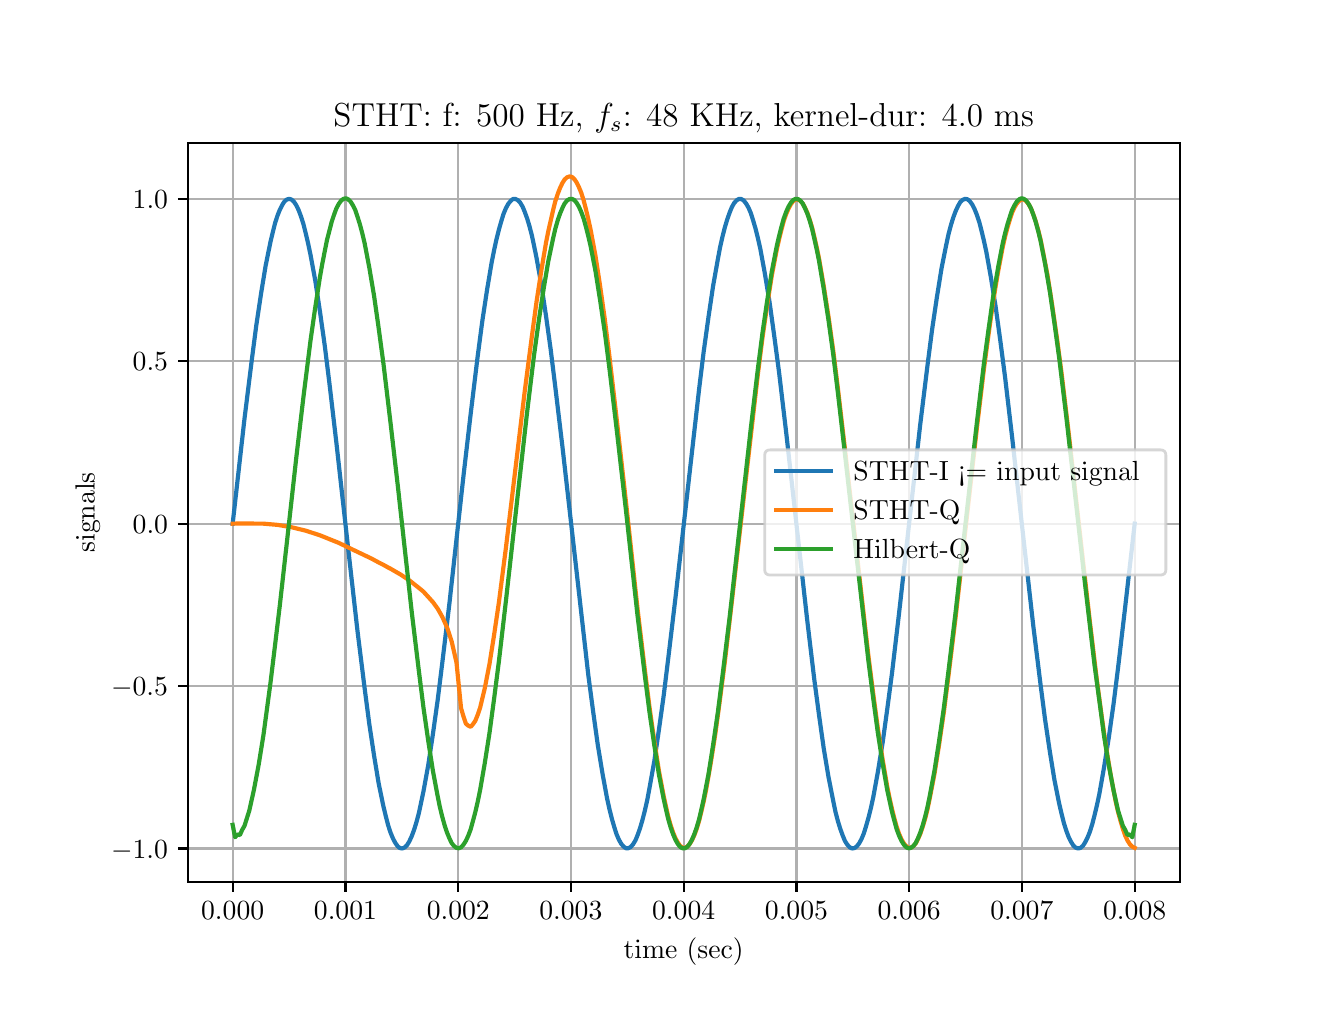 \begingroup%
\makeatletter%
\begin{pgfpicture}%
\pgfpathrectangle{\pgfpointorigin}{\pgfqpoint{6.4in}{4.8in}}%
\pgfusepath{use as bounding box, clip}%
\begin{pgfscope}%
\pgfsetbuttcap%
\pgfsetmiterjoin%
\definecolor{currentfill}{rgb}{1.0,1.0,1.0}%
\pgfsetfillcolor{currentfill}%
\pgfsetlinewidth{0.0pt}%
\definecolor{currentstroke}{rgb}{1.0,1.0,1.0}%
\pgfsetstrokecolor{currentstroke}%
\pgfsetdash{}{0pt}%
\pgfpathmoveto{\pgfqpoint{0.0in}{0.0in}}%
\pgfpathlineto{\pgfqpoint{6.4in}{0.0in}}%
\pgfpathlineto{\pgfqpoint{6.4in}{4.8in}}%
\pgfpathlineto{\pgfqpoint{0.0in}{4.8in}}%
\pgfpathlineto{\pgfqpoint{0.0in}{0.0in}}%
\pgfpathclose%
\pgfusepath{fill}%
\end{pgfscope}%
\begin{pgfscope}%
\pgfsetbuttcap%
\pgfsetmiterjoin%
\definecolor{currentfill}{rgb}{1.0,1.0,1.0}%
\pgfsetfillcolor{currentfill}%
\pgfsetlinewidth{0.0pt}%
\definecolor{currentstroke}{rgb}{0.0,0.0,0.0}%
\pgfsetstrokecolor{currentstroke}%
\pgfsetstrokeopacity{0.0}%
\pgfsetdash{}{0pt}%
\pgfpathmoveto{\pgfqpoint{0.8in}{0.528in}}%
\pgfpathlineto{\pgfqpoint{5.76in}{0.528in}}%
\pgfpathlineto{\pgfqpoint{5.76in}{4.224in}}%
\pgfpathlineto{\pgfqpoint{0.8in}{4.224in}}%
\pgfpathlineto{\pgfqpoint{0.8in}{0.528in}}%
\pgfpathclose%
\pgfusepath{fill}%
\end{pgfscope}%
\begin{pgfscope}%
\pgfpathrectangle{\pgfqpoint{0.8in}{0.528in}}{\pgfqpoint{4.96in}{3.696in}}%
\pgfusepath{clip}%
\pgfsetrectcap%
\pgfsetroundjoin%
\pgfsetlinewidth{0.803pt}%
\definecolor{currentstroke}{rgb}{0.69,0.69,0.69}%
\pgfsetstrokecolor{currentstroke}%
\pgfsetdash{}{0pt}%
\pgfpathmoveto{\pgfqpoint{1.025in}{0.528in}}%
\pgfpathlineto{\pgfqpoint{1.025in}{4.224in}}%
\pgfusepath{stroke}%
\end{pgfscope}%
\begin{pgfscope}%
\pgfsetbuttcap%
\pgfsetroundjoin%
\definecolor{currentfill}{rgb}{0.0,0.0,0.0}%
\pgfsetfillcolor{currentfill}%
\pgfsetlinewidth{0.803pt}%
\definecolor{currentstroke}{rgb}{0.0,0.0,0.0}%
\pgfsetstrokecolor{currentstroke}%
\pgfsetdash{}{0pt}%
\pgfsys@defobject{currentmarker}{\pgfqpoint{0.0in}{-0.049in}}{\pgfqpoint{0.0in}{0.0in}}{%
\pgfpathmoveto{\pgfqpoint{0.0in}{0.0in}}%
\pgfpathlineto{\pgfqpoint{0.0in}{-0.049in}}%
\pgfusepath{stroke,fill}%
}%
\begin{pgfscope}%
\pgfsys@transformshift{1.025in}{0.528in}%
\pgfsys@useobject{currentmarker}{}%
\end{pgfscope}%
\end{pgfscope}%
\begin{pgfscope}%
\definecolor{textcolor}{rgb}{0.0,0.0,0.0}%
\pgfsetstrokecolor{textcolor}%
\pgfsetfillcolor{textcolor}%
\pgftext[x=1.025in,y=0.431in,,top]{\color{textcolor}\rmfamily\fontsize{10.0}{12.0}\selectfont \(\displaystyle {0.000}\)}%
\end{pgfscope}%
\begin{pgfscope}%
\pgfpathrectangle{\pgfqpoint{0.8in}{0.528in}}{\pgfqpoint{4.96in}{3.696in}}%
\pgfusepath{clip}%
\pgfsetrectcap%
\pgfsetroundjoin%
\pgfsetlinewidth{0.803pt}%
\definecolor{currentstroke}{rgb}{0.69,0.69,0.69}%
\pgfsetstrokecolor{currentstroke}%
\pgfsetdash{}{0pt}%
\pgfpathmoveto{\pgfqpoint{1.589in}{0.528in}}%
\pgfpathlineto{\pgfqpoint{1.589in}{4.224in}}%
\pgfusepath{stroke}%
\end{pgfscope}%
\begin{pgfscope}%
\pgfsetbuttcap%
\pgfsetroundjoin%
\definecolor{currentfill}{rgb}{0.0,0.0,0.0}%
\pgfsetfillcolor{currentfill}%
\pgfsetlinewidth{0.803pt}%
\definecolor{currentstroke}{rgb}{0.0,0.0,0.0}%
\pgfsetstrokecolor{currentstroke}%
\pgfsetdash{}{0pt}%
\pgfsys@defobject{currentmarker}{\pgfqpoint{0.0in}{-0.049in}}{\pgfqpoint{0.0in}{0.0in}}{%
\pgfpathmoveto{\pgfqpoint{0.0in}{0.0in}}%
\pgfpathlineto{\pgfqpoint{0.0in}{-0.049in}}%
\pgfusepath{stroke,fill}%
}%
\begin{pgfscope}%
\pgfsys@transformshift{1.589in}{0.528in}%
\pgfsys@useobject{currentmarker}{}%
\end{pgfscope}%
\end{pgfscope}%
\begin{pgfscope}%
\definecolor{textcolor}{rgb}{0.0,0.0,0.0}%
\pgfsetstrokecolor{textcolor}%
\pgfsetfillcolor{textcolor}%
\pgftext[x=1.589in,y=0.431in,,top]{\color{textcolor}\rmfamily\fontsize{10.0}{12.0}\selectfont \(\displaystyle {0.001}\)}%
\end{pgfscope}%
\begin{pgfscope}%
\pgfpathrectangle{\pgfqpoint{0.8in}{0.528in}}{\pgfqpoint{4.96in}{3.696in}}%
\pgfusepath{clip}%
\pgfsetrectcap%
\pgfsetroundjoin%
\pgfsetlinewidth{0.803pt}%
\definecolor{currentstroke}{rgb}{0.69,0.69,0.69}%
\pgfsetstrokecolor{currentstroke}%
\pgfsetdash{}{0pt}%
\pgfpathmoveto{\pgfqpoint{2.153in}{0.528in}}%
\pgfpathlineto{\pgfqpoint{2.153in}{4.224in}}%
\pgfusepath{stroke}%
\end{pgfscope}%
\begin{pgfscope}%
\pgfsetbuttcap%
\pgfsetroundjoin%
\definecolor{currentfill}{rgb}{0.0,0.0,0.0}%
\pgfsetfillcolor{currentfill}%
\pgfsetlinewidth{0.803pt}%
\definecolor{currentstroke}{rgb}{0.0,0.0,0.0}%
\pgfsetstrokecolor{currentstroke}%
\pgfsetdash{}{0pt}%
\pgfsys@defobject{currentmarker}{\pgfqpoint{0.0in}{-0.049in}}{\pgfqpoint{0.0in}{0.0in}}{%
\pgfpathmoveto{\pgfqpoint{0.0in}{0.0in}}%
\pgfpathlineto{\pgfqpoint{0.0in}{-0.049in}}%
\pgfusepath{stroke,fill}%
}%
\begin{pgfscope}%
\pgfsys@transformshift{2.153in}{0.528in}%
\pgfsys@useobject{currentmarker}{}%
\end{pgfscope}%
\end{pgfscope}%
\begin{pgfscope}%
\definecolor{textcolor}{rgb}{0.0,0.0,0.0}%
\pgfsetstrokecolor{textcolor}%
\pgfsetfillcolor{textcolor}%
\pgftext[x=2.153in,y=0.431in,,top]{\color{textcolor}\rmfamily\fontsize{10.0}{12.0}\selectfont \(\displaystyle {0.002}\)}%
\end{pgfscope}%
\begin{pgfscope}%
\pgfpathrectangle{\pgfqpoint{0.8in}{0.528in}}{\pgfqpoint{4.96in}{3.696in}}%
\pgfusepath{clip}%
\pgfsetrectcap%
\pgfsetroundjoin%
\pgfsetlinewidth{0.803pt}%
\definecolor{currentstroke}{rgb}{0.69,0.69,0.69}%
\pgfsetstrokecolor{currentstroke}%
\pgfsetdash{}{0pt}%
\pgfpathmoveto{\pgfqpoint{2.716in}{0.528in}}%
\pgfpathlineto{\pgfqpoint{2.716in}{4.224in}}%
\pgfusepath{stroke}%
\end{pgfscope}%
\begin{pgfscope}%
\pgfsetbuttcap%
\pgfsetroundjoin%
\definecolor{currentfill}{rgb}{0.0,0.0,0.0}%
\pgfsetfillcolor{currentfill}%
\pgfsetlinewidth{0.803pt}%
\definecolor{currentstroke}{rgb}{0.0,0.0,0.0}%
\pgfsetstrokecolor{currentstroke}%
\pgfsetdash{}{0pt}%
\pgfsys@defobject{currentmarker}{\pgfqpoint{0.0in}{-0.049in}}{\pgfqpoint{0.0in}{0.0in}}{%
\pgfpathmoveto{\pgfqpoint{0.0in}{0.0in}}%
\pgfpathlineto{\pgfqpoint{0.0in}{-0.049in}}%
\pgfusepath{stroke,fill}%
}%
\begin{pgfscope}%
\pgfsys@transformshift{2.716in}{0.528in}%
\pgfsys@useobject{currentmarker}{}%
\end{pgfscope}%
\end{pgfscope}%
\begin{pgfscope}%
\definecolor{textcolor}{rgb}{0.0,0.0,0.0}%
\pgfsetstrokecolor{textcolor}%
\pgfsetfillcolor{textcolor}%
\pgftext[x=2.716in,y=0.431in,,top]{\color{textcolor}\rmfamily\fontsize{10.0}{12.0}\selectfont \(\displaystyle {0.003}\)}%
\end{pgfscope}%
\begin{pgfscope}%
\pgfpathrectangle{\pgfqpoint{0.8in}{0.528in}}{\pgfqpoint{4.96in}{3.696in}}%
\pgfusepath{clip}%
\pgfsetrectcap%
\pgfsetroundjoin%
\pgfsetlinewidth{0.803pt}%
\definecolor{currentstroke}{rgb}{0.69,0.69,0.69}%
\pgfsetstrokecolor{currentstroke}%
\pgfsetdash{}{0pt}%
\pgfpathmoveto{\pgfqpoint{3.28in}{0.528in}}%
\pgfpathlineto{\pgfqpoint{3.28in}{4.224in}}%
\pgfusepath{stroke}%
\end{pgfscope}%
\begin{pgfscope}%
\pgfsetbuttcap%
\pgfsetroundjoin%
\definecolor{currentfill}{rgb}{0.0,0.0,0.0}%
\pgfsetfillcolor{currentfill}%
\pgfsetlinewidth{0.803pt}%
\definecolor{currentstroke}{rgb}{0.0,0.0,0.0}%
\pgfsetstrokecolor{currentstroke}%
\pgfsetdash{}{0pt}%
\pgfsys@defobject{currentmarker}{\pgfqpoint{0.0in}{-0.049in}}{\pgfqpoint{0.0in}{0.0in}}{%
\pgfpathmoveto{\pgfqpoint{0.0in}{0.0in}}%
\pgfpathlineto{\pgfqpoint{0.0in}{-0.049in}}%
\pgfusepath{stroke,fill}%
}%
\begin{pgfscope}%
\pgfsys@transformshift{3.28in}{0.528in}%
\pgfsys@useobject{currentmarker}{}%
\end{pgfscope}%
\end{pgfscope}%
\begin{pgfscope}%
\definecolor{textcolor}{rgb}{0.0,0.0,0.0}%
\pgfsetstrokecolor{textcolor}%
\pgfsetfillcolor{textcolor}%
\pgftext[x=3.28in,y=0.431in,,top]{\color{textcolor}\rmfamily\fontsize{10.0}{12.0}\selectfont \(\displaystyle {0.004}\)}%
\end{pgfscope}%
\begin{pgfscope}%
\pgfpathrectangle{\pgfqpoint{0.8in}{0.528in}}{\pgfqpoint{4.96in}{3.696in}}%
\pgfusepath{clip}%
\pgfsetrectcap%
\pgfsetroundjoin%
\pgfsetlinewidth{0.803pt}%
\definecolor{currentstroke}{rgb}{0.69,0.69,0.69}%
\pgfsetstrokecolor{currentstroke}%
\pgfsetdash{}{0pt}%
\pgfpathmoveto{\pgfqpoint{3.844in}{0.528in}}%
\pgfpathlineto{\pgfqpoint{3.844in}{4.224in}}%
\pgfusepath{stroke}%
\end{pgfscope}%
\begin{pgfscope}%
\pgfsetbuttcap%
\pgfsetroundjoin%
\definecolor{currentfill}{rgb}{0.0,0.0,0.0}%
\pgfsetfillcolor{currentfill}%
\pgfsetlinewidth{0.803pt}%
\definecolor{currentstroke}{rgb}{0.0,0.0,0.0}%
\pgfsetstrokecolor{currentstroke}%
\pgfsetdash{}{0pt}%
\pgfsys@defobject{currentmarker}{\pgfqpoint{0.0in}{-0.049in}}{\pgfqpoint{0.0in}{0.0in}}{%
\pgfpathmoveto{\pgfqpoint{0.0in}{0.0in}}%
\pgfpathlineto{\pgfqpoint{0.0in}{-0.049in}}%
\pgfusepath{stroke,fill}%
}%
\begin{pgfscope}%
\pgfsys@transformshift{3.844in}{0.528in}%
\pgfsys@useobject{currentmarker}{}%
\end{pgfscope}%
\end{pgfscope}%
\begin{pgfscope}%
\definecolor{textcolor}{rgb}{0.0,0.0,0.0}%
\pgfsetstrokecolor{textcolor}%
\pgfsetfillcolor{textcolor}%
\pgftext[x=3.844in,y=0.431in,,top]{\color{textcolor}\rmfamily\fontsize{10.0}{12.0}\selectfont \(\displaystyle {0.005}\)}%
\end{pgfscope}%
\begin{pgfscope}%
\pgfpathrectangle{\pgfqpoint{0.8in}{0.528in}}{\pgfqpoint{4.96in}{3.696in}}%
\pgfusepath{clip}%
\pgfsetrectcap%
\pgfsetroundjoin%
\pgfsetlinewidth{0.803pt}%
\definecolor{currentstroke}{rgb}{0.69,0.69,0.69}%
\pgfsetstrokecolor{currentstroke}%
\pgfsetdash{}{0pt}%
\pgfpathmoveto{\pgfqpoint{4.407in}{0.528in}}%
\pgfpathlineto{\pgfqpoint{4.407in}{4.224in}}%
\pgfusepath{stroke}%
\end{pgfscope}%
\begin{pgfscope}%
\pgfsetbuttcap%
\pgfsetroundjoin%
\definecolor{currentfill}{rgb}{0.0,0.0,0.0}%
\pgfsetfillcolor{currentfill}%
\pgfsetlinewidth{0.803pt}%
\definecolor{currentstroke}{rgb}{0.0,0.0,0.0}%
\pgfsetstrokecolor{currentstroke}%
\pgfsetdash{}{0pt}%
\pgfsys@defobject{currentmarker}{\pgfqpoint{0.0in}{-0.049in}}{\pgfqpoint{0.0in}{0.0in}}{%
\pgfpathmoveto{\pgfqpoint{0.0in}{0.0in}}%
\pgfpathlineto{\pgfqpoint{0.0in}{-0.049in}}%
\pgfusepath{stroke,fill}%
}%
\begin{pgfscope}%
\pgfsys@transformshift{4.407in}{0.528in}%
\pgfsys@useobject{currentmarker}{}%
\end{pgfscope}%
\end{pgfscope}%
\begin{pgfscope}%
\definecolor{textcolor}{rgb}{0.0,0.0,0.0}%
\pgfsetstrokecolor{textcolor}%
\pgfsetfillcolor{textcolor}%
\pgftext[x=4.407in,y=0.431in,,top]{\color{textcolor}\rmfamily\fontsize{10.0}{12.0}\selectfont \(\displaystyle {0.006}\)}%
\end{pgfscope}%
\begin{pgfscope}%
\pgfpathrectangle{\pgfqpoint{0.8in}{0.528in}}{\pgfqpoint{4.96in}{3.696in}}%
\pgfusepath{clip}%
\pgfsetrectcap%
\pgfsetroundjoin%
\pgfsetlinewidth{0.803pt}%
\definecolor{currentstroke}{rgb}{0.69,0.69,0.69}%
\pgfsetstrokecolor{currentstroke}%
\pgfsetdash{}{0pt}%
\pgfpathmoveto{\pgfqpoint{4.971in}{0.528in}}%
\pgfpathlineto{\pgfqpoint{4.971in}{4.224in}}%
\pgfusepath{stroke}%
\end{pgfscope}%
\begin{pgfscope}%
\pgfsetbuttcap%
\pgfsetroundjoin%
\definecolor{currentfill}{rgb}{0.0,0.0,0.0}%
\pgfsetfillcolor{currentfill}%
\pgfsetlinewidth{0.803pt}%
\definecolor{currentstroke}{rgb}{0.0,0.0,0.0}%
\pgfsetstrokecolor{currentstroke}%
\pgfsetdash{}{0pt}%
\pgfsys@defobject{currentmarker}{\pgfqpoint{0.0in}{-0.049in}}{\pgfqpoint{0.0in}{0.0in}}{%
\pgfpathmoveto{\pgfqpoint{0.0in}{0.0in}}%
\pgfpathlineto{\pgfqpoint{0.0in}{-0.049in}}%
\pgfusepath{stroke,fill}%
}%
\begin{pgfscope}%
\pgfsys@transformshift{4.971in}{0.528in}%
\pgfsys@useobject{currentmarker}{}%
\end{pgfscope}%
\end{pgfscope}%
\begin{pgfscope}%
\definecolor{textcolor}{rgb}{0.0,0.0,0.0}%
\pgfsetstrokecolor{textcolor}%
\pgfsetfillcolor{textcolor}%
\pgftext[x=4.971in,y=0.431in,,top]{\color{textcolor}\rmfamily\fontsize{10.0}{12.0}\selectfont \(\displaystyle {0.007}\)}%
\end{pgfscope}%
\begin{pgfscope}%
\pgfpathrectangle{\pgfqpoint{0.8in}{0.528in}}{\pgfqpoint{4.96in}{3.696in}}%
\pgfusepath{clip}%
\pgfsetrectcap%
\pgfsetroundjoin%
\pgfsetlinewidth{0.803pt}%
\definecolor{currentstroke}{rgb}{0.69,0.69,0.69}%
\pgfsetstrokecolor{currentstroke}%
\pgfsetdash{}{0pt}%
\pgfpathmoveto{\pgfqpoint{5.535in}{0.528in}}%
\pgfpathlineto{\pgfqpoint{5.535in}{4.224in}}%
\pgfusepath{stroke}%
\end{pgfscope}%
\begin{pgfscope}%
\pgfsetbuttcap%
\pgfsetroundjoin%
\definecolor{currentfill}{rgb}{0.0,0.0,0.0}%
\pgfsetfillcolor{currentfill}%
\pgfsetlinewidth{0.803pt}%
\definecolor{currentstroke}{rgb}{0.0,0.0,0.0}%
\pgfsetstrokecolor{currentstroke}%
\pgfsetdash{}{0pt}%
\pgfsys@defobject{currentmarker}{\pgfqpoint{0.0in}{-0.049in}}{\pgfqpoint{0.0in}{0.0in}}{%
\pgfpathmoveto{\pgfqpoint{0.0in}{0.0in}}%
\pgfpathlineto{\pgfqpoint{0.0in}{-0.049in}}%
\pgfusepath{stroke,fill}%
}%
\begin{pgfscope}%
\pgfsys@transformshift{5.535in}{0.528in}%
\pgfsys@useobject{currentmarker}{}%
\end{pgfscope}%
\end{pgfscope}%
\begin{pgfscope}%
\definecolor{textcolor}{rgb}{0.0,0.0,0.0}%
\pgfsetstrokecolor{textcolor}%
\pgfsetfillcolor{textcolor}%
\pgftext[x=5.535in,y=0.431in,,top]{\color{textcolor}\rmfamily\fontsize{10.0}{12.0}\selectfont \(\displaystyle {0.008}\)}%
\end{pgfscope}%
\begin{pgfscope}%
\definecolor{textcolor}{rgb}{0.0,0.0,0.0}%
\pgfsetstrokecolor{textcolor}%
\pgfsetfillcolor{textcolor}%
\pgftext[x=3.28in,y=0.252in,,top]{\color{textcolor}\rmfamily\fontsize{10.0}{12.0}\selectfont time (sec)}%
\end{pgfscope}%
\begin{pgfscope}%
\pgfpathrectangle{\pgfqpoint{0.8in}{0.528in}}{\pgfqpoint{4.96in}{3.696in}}%
\pgfusepath{clip}%
\pgfsetrectcap%
\pgfsetroundjoin%
\pgfsetlinewidth{0.803pt}%
\definecolor{currentstroke}{rgb}{0.69,0.69,0.69}%
\pgfsetstrokecolor{currentstroke}%
\pgfsetdash{}{0pt}%
\pgfpathmoveto{\pgfqpoint{0.8in}{0.696in}}%
\pgfpathlineto{\pgfqpoint{5.76in}{0.696in}}%
\pgfusepath{stroke}%
\end{pgfscope}%
\begin{pgfscope}%
\pgfsetbuttcap%
\pgfsetroundjoin%
\definecolor{currentfill}{rgb}{0.0,0.0,0.0}%
\pgfsetfillcolor{currentfill}%
\pgfsetlinewidth{0.803pt}%
\definecolor{currentstroke}{rgb}{0.0,0.0,0.0}%
\pgfsetstrokecolor{currentstroke}%
\pgfsetdash{}{0pt}%
\pgfsys@defobject{currentmarker}{\pgfqpoint{-0.049in}{0.0in}}{\pgfqpoint{-0.0in}{0.0in}}{%
\pgfpathmoveto{\pgfqpoint{-0.0in}{0.0in}}%
\pgfpathlineto{\pgfqpoint{-0.049in}{0.0in}}%
\pgfusepath{stroke,fill}%
}%
\begin{pgfscope}%
\pgfsys@transformshift{0.8in}{0.696in}%
\pgfsys@useobject{currentmarker}{}%
\end{pgfscope}%
\end{pgfscope}%
\begin{pgfscope}%
\definecolor{textcolor}{rgb}{0.0,0.0,0.0}%
\pgfsetstrokecolor{textcolor}%
\pgfsetfillcolor{textcolor}%
\pgftext[x=0.417in, y=0.648in, left, base]{\color{textcolor}\rmfamily\fontsize{10.0}{12.0}\selectfont \(\displaystyle {\ensuremath{-}1.0}\)}%
\end{pgfscope}%
\begin{pgfscope}%
\pgfpathrectangle{\pgfqpoint{0.8in}{0.528in}}{\pgfqpoint{4.96in}{3.696in}}%
\pgfusepath{clip}%
\pgfsetrectcap%
\pgfsetroundjoin%
\pgfsetlinewidth{0.803pt}%
\definecolor{currentstroke}{rgb}{0.69,0.69,0.69}%
\pgfsetstrokecolor{currentstroke}%
\pgfsetdash{}{0pt}%
\pgfpathmoveto{\pgfqpoint{0.8in}{1.508in}}%
\pgfpathlineto{\pgfqpoint{5.76in}{1.508in}}%
\pgfusepath{stroke}%
\end{pgfscope}%
\begin{pgfscope}%
\pgfsetbuttcap%
\pgfsetroundjoin%
\definecolor{currentfill}{rgb}{0.0,0.0,0.0}%
\pgfsetfillcolor{currentfill}%
\pgfsetlinewidth{0.803pt}%
\definecolor{currentstroke}{rgb}{0.0,0.0,0.0}%
\pgfsetstrokecolor{currentstroke}%
\pgfsetdash{}{0pt}%
\pgfsys@defobject{currentmarker}{\pgfqpoint{-0.049in}{0.0in}}{\pgfqpoint{-0.0in}{0.0in}}{%
\pgfpathmoveto{\pgfqpoint{-0.0in}{0.0in}}%
\pgfpathlineto{\pgfqpoint{-0.049in}{0.0in}}%
\pgfusepath{stroke,fill}%
}%
\begin{pgfscope}%
\pgfsys@transformshift{0.8in}{1.508in}%
\pgfsys@useobject{currentmarker}{}%
\end{pgfscope}%
\end{pgfscope}%
\begin{pgfscope}%
\definecolor{textcolor}{rgb}{0.0,0.0,0.0}%
\pgfsetstrokecolor{textcolor}%
\pgfsetfillcolor{textcolor}%
\pgftext[x=0.417in, y=1.46in, left, base]{\color{textcolor}\rmfamily\fontsize{10.0}{12.0}\selectfont \(\displaystyle {\ensuremath{-}0.5}\)}%
\end{pgfscope}%
\begin{pgfscope}%
\pgfpathrectangle{\pgfqpoint{0.8in}{0.528in}}{\pgfqpoint{4.96in}{3.696in}}%
\pgfusepath{clip}%
\pgfsetrectcap%
\pgfsetroundjoin%
\pgfsetlinewidth{0.803pt}%
\definecolor{currentstroke}{rgb}{0.69,0.69,0.69}%
\pgfsetstrokecolor{currentstroke}%
\pgfsetdash{}{0pt}%
\pgfpathmoveto{\pgfqpoint{0.8in}{2.32in}}%
\pgfpathlineto{\pgfqpoint{5.76in}{2.32in}}%
\pgfusepath{stroke}%
\end{pgfscope}%
\begin{pgfscope}%
\pgfsetbuttcap%
\pgfsetroundjoin%
\definecolor{currentfill}{rgb}{0.0,0.0,0.0}%
\pgfsetfillcolor{currentfill}%
\pgfsetlinewidth{0.803pt}%
\definecolor{currentstroke}{rgb}{0.0,0.0,0.0}%
\pgfsetstrokecolor{currentstroke}%
\pgfsetdash{}{0pt}%
\pgfsys@defobject{currentmarker}{\pgfqpoint{-0.049in}{0.0in}}{\pgfqpoint{-0.0in}{0.0in}}{%
\pgfpathmoveto{\pgfqpoint{-0.0in}{0.0in}}%
\pgfpathlineto{\pgfqpoint{-0.049in}{0.0in}}%
\pgfusepath{stroke,fill}%
}%
\begin{pgfscope}%
\pgfsys@transformshift{0.8in}{2.32in}%
\pgfsys@useobject{currentmarker}{}%
\end{pgfscope}%
\end{pgfscope}%
\begin{pgfscope}%
\definecolor{textcolor}{rgb}{0.0,0.0,0.0}%
\pgfsetstrokecolor{textcolor}%
\pgfsetfillcolor{textcolor}%
\pgftext[x=0.525in, y=2.272in, left, base]{\color{textcolor}\rmfamily\fontsize{10.0}{12.0}\selectfont \(\displaystyle {0.0}\)}%
\end{pgfscope}%
\begin{pgfscope}%
\pgfpathrectangle{\pgfqpoint{0.8in}{0.528in}}{\pgfqpoint{4.96in}{3.696in}}%
\pgfusepath{clip}%
\pgfsetrectcap%
\pgfsetroundjoin%
\pgfsetlinewidth{0.803pt}%
\definecolor{currentstroke}{rgb}{0.69,0.69,0.69}%
\pgfsetstrokecolor{currentstroke}%
\pgfsetdash{}{0pt}%
\pgfpathmoveto{\pgfqpoint{0.8in}{3.132in}}%
\pgfpathlineto{\pgfqpoint{5.76in}{3.132in}}%
\pgfusepath{stroke}%
\end{pgfscope}%
\begin{pgfscope}%
\pgfsetbuttcap%
\pgfsetroundjoin%
\definecolor{currentfill}{rgb}{0.0,0.0,0.0}%
\pgfsetfillcolor{currentfill}%
\pgfsetlinewidth{0.803pt}%
\definecolor{currentstroke}{rgb}{0.0,0.0,0.0}%
\pgfsetstrokecolor{currentstroke}%
\pgfsetdash{}{0pt}%
\pgfsys@defobject{currentmarker}{\pgfqpoint{-0.049in}{0.0in}}{\pgfqpoint{-0.0in}{0.0in}}{%
\pgfpathmoveto{\pgfqpoint{-0.0in}{0.0in}}%
\pgfpathlineto{\pgfqpoint{-0.049in}{0.0in}}%
\pgfusepath{stroke,fill}%
}%
\begin{pgfscope}%
\pgfsys@transformshift{0.8in}{3.132in}%
\pgfsys@useobject{currentmarker}{}%
\end{pgfscope}%
\end{pgfscope}%
\begin{pgfscope}%
\definecolor{textcolor}{rgb}{0.0,0.0,0.0}%
\pgfsetstrokecolor{textcolor}%
\pgfsetfillcolor{textcolor}%
\pgftext[x=0.525in, y=3.084in, left, base]{\color{textcolor}\rmfamily\fontsize{10.0}{12.0}\selectfont \(\displaystyle {0.5}\)}%
\end{pgfscope}%
\begin{pgfscope}%
\pgfpathrectangle{\pgfqpoint{0.8in}{0.528in}}{\pgfqpoint{4.96in}{3.696in}}%
\pgfusepath{clip}%
\pgfsetrectcap%
\pgfsetroundjoin%
\pgfsetlinewidth{0.803pt}%
\definecolor{currentstroke}{rgb}{0.69,0.69,0.69}%
\pgfsetstrokecolor{currentstroke}%
\pgfsetdash{}{0pt}%
\pgfpathmoveto{\pgfqpoint{0.8in}{3.944in}}%
\pgfpathlineto{\pgfqpoint{5.76in}{3.944in}}%
\pgfusepath{stroke}%
\end{pgfscope}%
\begin{pgfscope}%
\pgfsetbuttcap%
\pgfsetroundjoin%
\definecolor{currentfill}{rgb}{0.0,0.0,0.0}%
\pgfsetfillcolor{currentfill}%
\pgfsetlinewidth{0.803pt}%
\definecolor{currentstroke}{rgb}{0.0,0.0,0.0}%
\pgfsetstrokecolor{currentstroke}%
\pgfsetdash{}{0pt}%
\pgfsys@defobject{currentmarker}{\pgfqpoint{-0.049in}{0.0in}}{\pgfqpoint{-0.0in}{0.0in}}{%
\pgfpathmoveto{\pgfqpoint{-0.0in}{0.0in}}%
\pgfpathlineto{\pgfqpoint{-0.049in}{0.0in}}%
\pgfusepath{stroke,fill}%
}%
\begin{pgfscope}%
\pgfsys@transformshift{0.8in}{3.944in}%
\pgfsys@useobject{currentmarker}{}%
\end{pgfscope}%
\end{pgfscope}%
\begin{pgfscope}%
\definecolor{textcolor}{rgb}{0.0,0.0,0.0}%
\pgfsetstrokecolor{textcolor}%
\pgfsetfillcolor{textcolor}%
\pgftext[x=0.525in, y=3.896in, left, base]{\color{textcolor}\rmfamily\fontsize{10.0}{12.0}\selectfont \(\displaystyle {1.0}\)}%
\end{pgfscope}%
\begin{pgfscope}%
\definecolor{textcolor}{rgb}{0.0,0.0,0.0}%
\pgfsetstrokecolor{textcolor}%
\pgfsetfillcolor{textcolor}%
\pgftext[x=0.362in,y=2.376in,,bottom,rotate=90.0]{\color{textcolor}\rmfamily\fontsize{10.0}{12.0}\selectfont signals}%
\end{pgfscope}%
\begin{pgfscope}%
\pgfpathrectangle{\pgfqpoint{0.8in}{0.528in}}{\pgfqpoint{4.96in}{3.696in}}%
\pgfusepath{clip}%
\pgfsetrectcap%
\pgfsetroundjoin%
\pgfsetlinewidth{1.506pt}%
\definecolor{currentstroke}{rgb}{0.122,0.467,0.706}%
\pgfsetstrokecolor{currentstroke}%
\pgfsetdash{}{0pt}%
\pgfpathmoveto{\pgfqpoint{1.025in}{2.32in}}%
\pgfpathlineto{\pgfqpoint{1.084in}{2.844in}}%
\pgfpathlineto{\pgfqpoint{1.12in}{3.134in}}%
\pgfpathlineto{\pgfqpoint{1.143in}{3.311in}}%
\pgfpathlineto{\pgfqpoint{1.167in}{3.471in}}%
\pgfpathlineto{\pgfqpoint{1.19in}{3.611in}}%
\pgfpathlineto{\pgfqpoint{1.214in}{3.729in}}%
\pgfpathlineto{\pgfqpoint{1.226in}{3.779in}}%
\pgfpathlineto{\pgfqpoint{1.237in}{3.823in}}%
\pgfpathlineto{\pgfqpoint{1.249in}{3.86in}}%
\pgfpathlineto{\pgfqpoint{1.261in}{3.89in}}%
\pgfpathlineto{\pgfqpoint{1.273in}{3.914in}}%
\pgfpathlineto{\pgfqpoint{1.284in}{3.931in}}%
\pgfpathlineto{\pgfqpoint{1.296in}{3.941in}}%
\pgfpathlineto{\pgfqpoint{1.308in}{3.944in}}%
\pgfpathlineto{\pgfqpoint{1.32in}{3.94in}}%
\pgfpathlineto{\pgfqpoint{1.332in}{3.929in}}%
\pgfpathlineto{\pgfqpoint{1.343in}{3.912in}}%
\pgfpathlineto{\pgfqpoint{1.355in}{3.887in}}%
\pgfpathlineto{\pgfqpoint{1.367in}{3.855in}}%
\pgfpathlineto{\pgfqpoint{1.379in}{3.817in}}%
\pgfpathlineto{\pgfqpoint{1.39in}{3.773in}}%
\pgfpathlineto{\pgfqpoint{1.402in}{3.722in}}%
\pgfpathlineto{\pgfqpoint{1.414in}{3.665in}}%
\pgfpathlineto{\pgfqpoint{1.438in}{3.535in}}%
\pgfpathlineto{\pgfqpoint{1.461in}{3.383in}}%
\pgfpathlineto{\pgfqpoint{1.485in}{3.213in}}%
\pgfpathlineto{\pgfqpoint{1.508in}{3.028in}}%
\pgfpathlineto{\pgfqpoint{1.543in}{2.729in}}%
\pgfpathlineto{\pgfqpoint{1.602in}{2.2in}}%
\pgfpathlineto{\pgfqpoint{1.649in}{1.784in}}%
\pgfpathlineto{\pgfqpoint{1.685in}{1.495in}}%
\pgfpathlineto{\pgfqpoint{1.708in}{1.319in}}%
\pgfpathlineto{\pgfqpoint{1.732in}{1.16in}}%
\pgfpathlineto{\pgfqpoint{1.755in}{1.021in}}%
\pgfpathlineto{\pgfqpoint{1.779in}{0.905in}}%
\pgfpathlineto{\pgfqpoint{1.791in}{0.856in}}%
\pgfpathlineto{\pgfqpoint{1.802in}{0.813in}}%
\pgfpathlineto{\pgfqpoint{1.814in}{0.776in}}%
\pgfpathlineto{\pgfqpoint{1.826in}{0.747in}}%
\pgfpathlineto{\pgfqpoint{1.838in}{0.724in}}%
\pgfpathlineto{\pgfqpoint{1.85in}{0.707in}}%
\pgfpathlineto{\pgfqpoint{1.861in}{0.698in}}%
\pgfpathlineto{\pgfqpoint{1.873in}{0.696in}}%
\pgfpathlineto{\pgfqpoint{1.885in}{0.701in}}%
\pgfpathlineto{\pgfqpoint{1.897in}{0.713in}}%
\pgfpathlineto{\pgfqpoint{1.908in}{0.731in}}%
\pgfpathlineto{\pgfqpoint{1.92in}{0.757in}}%
\pgfpathlineto{\pgfqpoint{1.932in}{0.789in}}%
\pgfpathlineto{\pgfqpoint{1.944in}{0.828in}}%
\pgfpathlineto{\pgfqpoint{1.956in}{0.873in}}%
\pgfpathlineto{\pgfqpoint{1.967in}{0.925in}}%
\pgfpathlineto{\pgfqpoint{1.979in}{0.982in}}%
\pgfpathlineto{\pgfqpoint{2.003in}{1.114in}}%
\pgfpathlineto{\pgfqpoint{2.026in}{1.267in}}%
\pgfpathlineto{\pgfqpoint{2.05in}{1.438in}}%
\pgfpathlineto{\pgfqpoint{2.073in}{1.624in}}%
\pgfpathlineto{\pgfqpoint{2.109in}{1.924in}}%
\pgfpathlineto{\pgfqpoint{2.179in}{2.559in}}%
\pgfpathlineto{\pgfqpoint{2.215in}{2.869in}}%
\pgfpathlineto{\pgfqpoint{2.25in}{3.157in}}%
\pgfpathlineto{\pgfqpoint{2.273in}{3.332in}}%
\pgfpathlineto{\pgfqpoint{2.297in}{3.49in}}%
\pgfpathlineto{\pgfqpoint{2.32in}{3.627in}}%
\pgfpathlineto{\pgfqpoint{2.332in}{3.687in}}%
\pgfpathlineto{\pgfqpoint{2.344in}{3.742in}}%
\pgfpathlineto{\pgfqpoint{2.356in}{3.79in}}%
\pgfpathlineto{\pgfqpoint{2.368in}{3.832in}}%
\pgfpathlineto{\pgfqpoint{2.379in}{3.868in}}%
\pgfpathlineto{\pgfqpoint{2.391in}{3.897in}}%
\pgfpathlineto{\pgfqpoint{2.403in}{3.919in}}%
\pgfpathlineto{\pgfqpoint{2.415in}{3.934in}}%
\pgfpathlineto{\pgfqpoint{2.426in}{3.943in}}%
\pgfpathlineto{\pgfqpoint{2.438in}{3.944in}}%
\pgfpathlineto{\pgfqpoint{2.45in}{3.938in}}%
\pgfpathlineto{\pgfqpoint{2.462in}{3.926in}}%
\pgfpathlineto{\pgfqpoint{2.474in}{3.906in}}%
\pgfpathlineto{\pgfqpoint{2.485in}{3.88in}}%
\pgfpathlineto{\pgfqpoint{2.497in}{3.847in}}%
\pgfpathlineto{\pgfqpoint{2.509in}{3.807in}}%
\pgfpathlineto{\pgfqpoint{2.521in}{3.761in}}%
\pgfpathlineto{\pgfqpoint{2.532in}{3.709in}}%
\pgfpathlineto{\pgfqpoint{2.544in}{3.65in}}%
\pgfpathlineto{\pgfqpoint{2.568in}{3.517in}}%
\pgfpathlineto{\pgfqpoint{2.591in}{3.363in}}%
\pgfpathlineto{\pgfqpoint{2.615in}{3.191in}}%
\pgfpathlineto{\pgfqpoint{2.638in}{3.004in}}%
\pgfpathlineto{\pgfqpoint{2.674in}{2.703in}}%
\pgfpathlineto{\pgfqpoint{2.803in}{1.564in}}%
\pgfpathlineto{\pgfqpoint{2.827in}{1.383in}}%
\pgfpathlineto{\pgfqpoint{2.85in}{1.217in}}%
\pgfpathlineto{\pgfqpoint{2.874in}{1.071in}}%
\pgfpathlineto{\pgfqpoint{2.897in}{0.946in}}%
\pgfpathlineto{\pgfqpoint{2.909in}{0.892in}}%
\pgfpathlineto{\pgfqpoint{2.921in}{0.844in}}%
\pgfpathlineto{\pgfqpoint{2.933in}{0.803in}}%
\pgfpathlineto{\pgfqpoint{2.944in}{0.768in}}%
\pgfpathlineto{\pgfqpoint{2.956in}{0.74in}}%
\pgfpathlineto{\pgfqpoint{2.968in}{0.719in}}%
\pgfpathlineto{\pgfqpoint{2.98in}{0.705in}}%
\pgfpathlineto{\pgfqpoint{2.992in}{0.697in}}%
\pgfpathlineto{\pgfqpoint{3.003in}{0.697in}}%
\pgfpathlineto{\pgfqpoint{3.015in}{0.703in}}%
\pgfpathlineto{\pgfqpoint{3.027in}{0.717in}}%
\pgfpathlineto{\pgfqpoint{3.039in}{0.737in}}%
\pgfpathlineto{\pgfqpoint{3.05in}{0.764in}}%
\pgfpathlineto{\pgfqpoint{3.062in}{0.798in}}%
\pgfpathlineto{\pgfqpoint{3.074in}{0.839in}}%
\pgfpathlineto{\pgfqpoint{3.086in}{0.886in}}%
\pgfpathlineto{\pgfqpoint{3.098in}{0.939in}}%
\pgfpathlineto{\pgfqpoint{3.109in}{0.998in}}%
\pgfpathlineto{\pgfqpoint{3.133in}{1.132in}}%
\pgfpathlineto{\pgfqpoint{3.156in}{1.288in}}%
\pgfpathlineto{\pgfqpoint{3.18in}{1.46in}}%
\pgfpathlineto{\pgfqpoint{3.203in}{1.648in}}%
\pgfpathlineto{\pgfqpoint{3.239in}{1.95in}}%
\pgfpathlineto{\pgfqpoint{3.357in}{2.992in}}%
\pgfpathlineto{\pgfqpoint{3.38in}{3.18in}}%
\pgfpathlineto{\pgfqpoint{3.404in}{3.353in}}%
\pgfpathlineto{\pgfqpoint{3.427in}{3.508in}}%
\pgfpathlineto{\pgfqpoint{3.451in}{3.643in}}%
\pgfpathlineto{\pgfqpoint{3.462in}{3.702in}}%
\pgfpathlineto{\pgfqpoint{3.474in}{3.755in}}%
\pgfpathlineto{\pgfqpoint{3.486in}{3.802in}}%
\pgfpathlineto{\pgfqpoint{3.498in}{3.842in}}%
\pgfpathlineto{\pgfqpoint{3.51in}{3.876in}}%
\pgfpathlineto{\pgfqpoint{3.521in}{3.903in}}%
\pgfpathlineto{\pgfqpoint{3.533in}{3.924in}}%
\pgfpathlineto{\pgfqpoint{3.545in}{3.937in}}%
\pgfpathlineto{\pgfqpoint{3.557in}{3.944in}}%
\pgfpathlineto{\pgfqpoint{3.568in}{3.943in}}%
\pgfpathlineto{\pgfqpoint{3.58in}{3.936in}}%
\pgfpathlineto{\pgfqpoint{3.592in}{3.921in}}%
\pgfpathlineto{\pgfqpoint{3.604in}{3.9in}}%
\pgfpathlineto{\pgfqpoint{3.616in}{3.872in}}%
\pgfpathlineto{\pgfqpoint{3.627in}{3.837in}}%
\pgfpathlineto{\pgfqpoint{3.639in}{3.796in}}%
\pgfpathlineto{\pgfqpoint{3.651in}{3.748in}}%
\pgfpathlineto{\pgfqpoint{3.663in}{3.695in}}%
\pgfpathlineto{\pgfqpoint{3.686in}{3.57in}}%
\pgfpathlineto{\pgfqpoint{3.71in}{3.423in}}%
\pgfpathlineto{\pgfqpoint{3.733in}{3.257in}}%
\pgfpathlineto{\pgfqpoint{3.757in}{3.076in}}%
\pgfpathlineto{\pgfqpoint{3.792in}{2.78in}}%
\pgfpathlineto{\pgfqpoint{3.839in}{2.36in}}%
\pgfpathlineto{\pgfqpoint{3.898in}{1.835in}}%
\pgfpathlineto{\pgfqpoint{3.933in}{1.541in}}%
\pgfpathlineto{\pgfqpoint{3.957in}{1.361in}}%
\pgfpathlineto{\pgfqpoint{3.98in}{1.198in}}%
\pgfpathlineto{\pgfqpoint{4.004in}{1.054in}}%
\pgfpathlineto{\pgfqpoint{4.028in}{0.932in}}%
\pgfpathlineto{\pgfqpoint{4.039in}{0.879in}}%
\pgfpathlineto{\pgfqpoint{4.051in}{0.833in}}%
\pgfpathlineto{\pgfqpoint{4.063in}{0.794in}}%
\pgfpathlineto{\pgfqpoint{4.075in}{0.761in}}%
\pgfpathlineto{\pgfqpoint{4.086in}{0.734in}}%
\pgfpathlineto{\pgfqpoint{4.098in}{0.715in}}%
\pgfpathlineto{\pgfqpoint{4.11in}{0.702in}}%
\pgfpathlineto{\pgfqpoint{4.122in}{0.696in}}%
\pgfpathlineto{\pgfqpoint{4.134in}{0.698in}}%
\pgfpathlineto{\pgfqpoint{4.145in}{0.706in}}%
\pgfpathlineto{\pgfqpoint{4.157in}{0.721in}}%
\pgfpathlineto{\pgfqpoint{4.169in}{0.743in}}%
\pgfpathlineto{\pgfqpoint{4.181in}{0.772in}}%
\pgfpathlineto{\pgfqpoint{4.192in}{0.808in}}%
\pgfpathlineto{\pgfqpoint{4.204in}{0.85in}}%
\pgfpathlineto{\pgfqpoint{4.216in}{0.898in}}%
\pgfpathlineto{\pgfqpoint{4.228in}{0.953in}}%
\pgfpathlineto{\pgfqpoint{4.251in}{1.079in}}%
\pgfpathlineto{\pgfqpoint{4.275in}{1.227in}}%
\pgfpathlineto{\pgfqpoint{4.298in}{1.394in}}%
\pgfpathlineto{\pgfqpoint{4.322in}{1.576in}}%
\pgfpathlineto{\pgfqpoint{4.357in}{1.873in}}%
\pgfpathlineto{\pgfqpoint{4.404in}{2.293in}}%
\pgfpathlineto{\pgfqpoint{4.463in}{2.818in}}%
\pgfpathlineto{\pgfqpoint{4.499in}{3.111in}}%
\pgfpathlineto{\pgfqpoint{4.522in}{3.29in}}%
\pgfpathlineto{\pgfqpoint{4.546in}{3.452in}}%
\pgfpathlineto{\pgfqpoint{4.569in}{3.595in}}%
\pgfpathlineto{\pgfqpoint{4.593in}{3.715in}}%
\pgfpathlineto{\pgfqpoint{4.604in}{3.767in}}%
\pgfpathlineto{\pgfqpoint{4.616in}{3.812in}}%
\pgfpathlineto{\pgfqpoint{4.628in}{3.851in}}%
\pgfpathlineto{\pgfqpoint{4.64in}{3.883in}}%
\pgfpathlineto{\pgfqpoint{4.652in}{3.909in}}%
\pgfpathlineto{\pgfqpoint{4.663in}{3.928in}}%
\pgfpathlineto{\pgfqpoint{4.675in}{3.939in}}%
\pgfpathlineto{\pgfqpoint{4.687in}{3.944in}}%
\pgfpathlineto{\pgfqpoint{4.699in}{3.942in}}%
\pgfpathlineto{\pgfqpoint{4.71in}{3.933in}}%
\pgfpathlineto{\pgfqpoint{4.722in}{3.917in}}%
\pgfpathlineto{\pgfqpoint{4.734in}{3.894in}}%
\pgfpathlineto{\pgfqpoint{4.746in}{3.864in}}%
\pgfpathlineto{\pgfqpoint{4.758in}{3.828in}}%
\pgfpathlineto{\pgfqpoint{4.769in}{3.785in}}%
\pgfpathlineto{\pgfqpoint{4.781in}{3.735in}}%
\pgfpathlineto{\pgfqpoint{4.793in}{3.68in}}%
\pgfpathlineto{\pgfqpoint{4.816in}{3.552in}}%
\pgfpathlineto{\pgfqpoint{4.84in}{3.403in}}%
\pgfpathlineto{\pgfqpoint{4.863in}{3.236in}}%
\pgfpathlineto{\pgfqpoint{4.887in}{3.052in}}%
\pgfpathlineto{\pgfqpoint{4.922in}{2.754in}}%
\pgfpathlineto{\pgfqpoint{4.981in}{2.227in}}%
\pgfpathlineto{\pgfqpoint{5.028in}{1.809in}}%
\pgfpathlineto{\pgfqpoint{5.064in}{1.518in}}%
\pgfpathlineto{\pgfqpoint{5.087in}{1.34in}}%
\pgfpathlineto{\pgfqpoint{5.111in}{1.179in}}%
\pgfpathlineto{\pgfqpoint{5.134in}{1.037in}}%
\pgfpathlineto{\pgfqpoint{5.158in}{0.918in}}%
\pgfpathlineto{\pgfqpoint{5.17in}{0.867in}}%
\pgfpathlineto{\pgfqpoint{5.181in}{0.823in}}%
\pgfpathlineto{\pgfqpoint{5.193in}{0.785in}}%
\pgfpathlineto{\pgfqpoint{5.205in}{0.753in}}%
\pgfpathlineto{\pgfqpoint{5.217in}{0.729in}}%
\pgfpathlineto{\pgfqpoint{5.228in}{0.711in}}%
\pgfpathlineto{\pgfqpoint{5.24in}{0.7in}}%
\pgfpathlineto{\pgfqpoint{5.252in}{0.696in}}%
\pgfpathlineto{\pgfqpoint{5.264in}{0.699in}}%
\pgfpathlineto{\pgfqpoint{5.276in}{0.709in}}%
\pgfpathlineto{\pgfqpoint{5.287in}{0.726in}}%
\pgfpathlineto{\pgfqpoint{5.299in}{0.75in}}%
\pgfpathlineto{\pgfqpoint{5.311in}{0.78in}}%
\pgfpathlineto{\pgfqpoint{5.323in}{0.818in}}%
\pgfpathlineto{\pgfqpoint{5.334in}{0.861in}}%
\pgfpathlineto{\pgfqpoint{5.346in}{0.911in}}%
\pgfpathlineto{\pgfqpoint{5.358in}{0.967in}}%
\pgfpathlineto{\pgfqpoint{5.381in}{1.097in}}%
\pgfpathlineto{\pgfqpoint{5.405in}{1.247in}}%
\pgfpathlineto{\pgfqpoint{5.429in}{1.416in}}%
\pgfpathlineto{\pgfqpoint{5.452in}{1.6in}}%
\pgfpathlineto{\pgfqpoint{5.487in}{1.899in}}%
\pgfpathlineto{\pgfqpoint{5.535in}{2.32in}}%
\pgfpathlineto{\pgfqpoint{5.535in}{2.32in}}%
\pgfusepath{stroke}%
\end{pgfscope}%
\begin{pgfscope}%
\pgfpathrectangle{\pgfqpoint{0.8in}{0.528in}}{\pgfqpoint{4.96in}{3.696in}}%
\pgfusepath{clip}%
\pgfsetrectcap%
\pgfsetroundjoin%
\pgfsetlinewidth{1.506pt}%
\definecolor{currentstroke}{rgb}{1.0,0.498,0.055}%
\pgfsetstrokecolor{currentstroke}%
\pgfsetdash{}{0pt}%
\pgfpathmoveto{\pgfqpoint{1.025in}{2.32in}}%
\pgfpathlineto{\pgfqpoint{1.061in}{2.321in}}%
\pgfpathlineto{\pgfqpoint{1.179in}{2.32in}}%
\pgfpathlineto{\pgfqpoint{1.249in}{2.314in}}%
\pgfpathlineto{\pgfqpoint{1.32in}{2.302in}}%
\pgfpathlineto{\pgfqpoint{1.39in}{2.285in}}%
\pgfpathlineto{\pgfqpoint{1.461in}{2.262in}}%
\pgfpathlineto{\pgfqpoint{1.555in}{2.224in}}%
\pgfpathlineto{\pgfqpoint{1.72in}{2.145in}}%
\pgfpathlineto{\pgfqpoint{1.755in}{2.126in}}%
\pgfpathlineto{\pgfqpoint{1.779in}{2.114in}}%
\pgfpathlineto{\pgfqpoint{1.802in}{2.101in}}%
\pgfpathlineto{\pgfqpoint{1.814in}{2.095in}}%
\pgfpathlineto{\pgfqpoint{1.85in}{2.074in}}%
\pgfpathlineto{\pgfqpoint{1.861in}{2.068in}}%
\pgfpathlineto{\pgfqpoint{1.897in}{2.044in}}%
\pgfpathlineto{\pgfqpoint{1.908in}{2.037in}}%
\pgfpathlineto{\pgfqpoint{1.967in}{1.99in}}%
\pgfpathlineto{\pgfqpoint{1.979in}{1.98in}}%
\pgfpathlineto{\pgfqpoint{2.026in}{1.928in}}%
\pgfpathlineto{\pgfqpoint{2.05in}{1.895in}}%
\pgfpathlineto{\pgfqpoint{2.073in}{1.854in}}%
\pgfpathlineto{\pgfqpoint{2.097in}{1.801in}}%
\pgfpathlineto{\pgfqpoint{2.12in}{1.731in}}%
\pgfpathlineto{\pgfqpoint{2.144in}{1.626in}}%
\pgfpathlineto{\pgfqpoint{2.167in}{1.397in}}%
\pgfpathlineto{\pgfqpoint{2.179in}{1.356in}}%
\pgfpathlineto{\pgfqpoint{2.191in}{1.32in}}%
\pgfpathlineto{\pgfqpoint{2.203in}{1.31in}}%
\pgfpathlineto{\pgfqpoint{2.215in}{1.304in}}%
\pgfpathlineto{\pgfqpoint{2.226in}{1.317in}}%
\pgfpathlineto{\pgfqpoint{2.238in}{1.334in}}%
\pgfpathlineto{\pgfqpoint{2.25in}{1.364in}}%
\pgfpathlineto{\pgfqpoint{2.262in}{1.399in}}%
\pgfpathlineto{\pgfqpoint{2.285in}{1.495in}}%
\pgfpathlineto{\pgfqpoint{2.309in}{1.618in}}%
\pgfpathlineto{\pgfqpoint{2.332in}{1.763in}}%
\pgfpathlineto{\pgfqpoint{2.356in}{1.926in}}%
\pgfpathlineto{\pgfqpoint{2.391in}{2.198in}}%
\pgfpathlineto{\pgfqpoint{2.426in}{2.488in}}%
\pgfpathlineto{\pgfqpoint{2.485in}{2.98in}}%
\pgfpathlineto{\pgfqpoint{2.521in}{3.257in}}%
\pgfpathlineto{\pgfqpoint{2.544in}{3.428in}}%
\pgfpathlineto{\pgfqpoint{2.568in}{3.584in}}%
\pgfpathlineto{\pgfqpoint{2.591in}{3.721in}}%
\pgfpathlineto{\pgfqpoint{2.603in}{3.782in}}%
\pgfpathlineto{\pgfqpoint{2.627in}{3.887in}}%
\pgfpathlineto{\pgfqpoint{2.638in}{3.931in}}%
\pgfpathlineto{\pgfqpoint{2.65in}{3.968in}}%
\pgfpathlineto{\pgfqpoint{2.662in}{3.999in}}%
\pgfpathlineto{\pgfqpoint{2.674in}{4.024in}}%
\pgfpathlineto{\pgfqpoint{2.685in}{4.041in}}%
\pgfpathlineto{\pgfqpoint{2.697in}{4.052in}}%
\pgfpathlineto{\pgfqpoint{2.709in}{4.056in}}%
\pgfpathlineto{\pgfqpoint{2.721in}{4.054in}}%
\pgfpathlineto{\pgfqpoint{2.733in}{4.043in}}%
\pgfpathlineto{\pgfqpoint{2.744in}{4.027in}}%
\pgfpathlineto{\pgfqpoint{2.756in}{4.003in}}%
\pgfpathlineto{\pgfqpoint{2.768in}{3.974in}}%
\pgfpathlineto{\pgfqpoint{2.78in}{3.936in}}%
\pgfpathlineto{\pgfqpoint{2.791in}{3.893in}}%
\pgfpathlineto{\pgfqpoint{2.803in}{3.843in}}%
\pgfpathlineto{\pgfqpoint{2.815in}{3.788in}}%
\pgfpathlineto{\pgfqpoint{2.839in}{3.659in}}%
\pgfpathlineto{\pgfqpoint{2.862in}{3.509in}}%
\pgfpathlineto{\pgfqpoint{2.886in}{3.339in}}%
\pgfpathlineto{\pgfqpoint{2.909in}{3.154in}}%
\pgfpathlineto{\pgfqpoint{2.944in}{2.852in}}%
\pgfpathlineto{\pgfqpoint{2.992in}{2.424in}}%
\pgfpathlineto{\pgfqpoint{3.05in}{1.888in}}%
\pgfpathlineto{\pgfqpoint{3.086in}{1.587in}}%
\pgfpathlineto{\pgfqpoint{3.109in}{1.403in}}%
\pgfpathlineto{\pgfqpoint{3.133in}{1.234in}}%
\pgfpathlineto{\pgfqpoint{3.156in}{1.085in}}%
\pgfpathlineto{\pgfqpoint{3.18in}{0.958in}}%
\pgfpathlineto{\pgfqpoint{3.192in}{0.903in}}%
\pgfpathlineto{\pgfqpoint{3.203in}{0.854in}}%
\pgfpathlineto{\pgfqpoint{3.215in}{0.812in}}%
\pgfpathlineto{\pgfqpoint{3.227in}{0.776in}}%
\pgfpathlineto{\pgfqpoint{3.239in}{0.747in}}%
\pgfpathlineto{\pgfqpoint{3.251in}{0.725in}}%
\pgfpathlineto{\pgfqpoint{3.262in}{0.709in}}%
\pgfpathlineto{\pgfqpoint{3.274in}{0.701in}}%
\pgfpathlineto{\pgfqpoint{3.286in}{0.699in}}%
\pgfpathlineto{\pgfqpoint{3.298in}{0.705in}}%
\pgfpathlineto{\pgfqpoint{3.309in}{0.717in}}%
\pgfpathlineto{\pgfqpoint{3.321in}{0.736in}}%
\pgfpathlineto{\pgfqpoint{3.333in}{0.762in}}%
\pgfpathlineto{\pgfqpoint{3.345in}{0.794in}}%
\pgfpathlineto{\pgfqpoint{3.357in}{0.834in}}%
\pgfpathlineto{\pgfqpoint{3.368in}{0.879in}}%
\pgfpathlineto{\pgfqpoint{3.38in}{0.931in}}%
\pgfpathlineto{\pgfqpoint{3.392in}{0.989in}}%
\pgfpathlineto{\pgfqpoint{3.415in}{1.121in}}%
\pgfpathlineto{\pgfqpoint{3.439in}{1.274in}}%
\pgfpathlineto{\pgfqpoint{3.462in}{1.445in}}%
\pgfpathlineto{\pgfqpoint{3.486in}{1.631in}}%
\pgfpathlineto{\pgfqpoint{3.521in}{1.932in}}%
\pgfpathlineto{\pgfqpoint{3.651in}{3.068in}}%
\pgfpathlineto{\pgfqpoint{3.674in}{3.25in}}%
\pgfpathlineto{\pgfqpoint{3.698in}{3.416in}}%
\pgfpathlineto{\pgfqpoint{3.721in}{3.563in}}%
\pgfpathlineto{\pgfqpoint{3.745in}{3.688in}}%
\pgfpathlineto{\pgfqpoint{3.757in}{3.742in}}%
\pgfpathlineto{\pgfqpoint{3.769in}{3.79in}}%
\pgfpathlineto{\pgfqpoint{3.78in}{3.832in}}%
\pgfpathlineto{\pgfqpoint{3.792in}{3.867in}}%
\pgfpathlineto{\pgfqpoint{3.804in}{3.895in}}%
\pgfpathlineto{\pgfqpoint{3.816in}{3.917in}}%
\pgfpathlineto{\pgfqpoint{3.827in}{3.932in}}%
\pgfpathlineto{\pgfqpoint{3.839in}{3.94in}}%
\pgfpathlineto{\pgfqpoint{3.851in}{3.941in}}%
\pgfpathlineto{\pgfqpoint{3.863in}{3.934in}}%
\pgfpathlineto{\pgfqpoint{3.875in}{3.921in}}%
\pgfpathlineto{\pgfqpoint{3.886in}{3.901in}}%
\pgfpathlineto{\pgfqpoint{3.898in}{3.875in}}%
\pgfpathlineto{\pgfqpoint{3.91in}{3.841in}}%
\pgfpathlineto{\pgfqpoint{3.922in}{3.801in}}%
\pgfpathlineto{\pgfqpoint{3.933in}{3.755in}}%
\pgfpathlineto{\pgfqpoint{3.945in}{3.702in}}%
\pgfpathlineto{\pgfqpoint{3.957in}{3.644in}}%
\pgfpathlineto{\pgfqpoint{3.98in}{3.51in}}%
\pgfpathlineto{\pgfqpoint{4.004in}{3.356in}}%
\pgfpathlineto{\pgfqpoint{4.028in}{3.184in}}%
\pgfpathlineto{\pgfqpoint{4.051in}{2.997in}}%
\pgfpathlineto{\pgfqpoint{4.086in}{2.696in}}%
\pgfpathlineto{\pgfqpoint{4.204in}{1.656in}}%
\pgfpathlineto{\pgfqpoint{4.228in}{1.468in}}%
\pgfpathlineto{\pgfqpoint{4.251in}{1.295in}}%
\pgfpathlineto{\pgfqpoint{4.275in}{1.139in}}%
\pgfpathlineto{\pgfqpoint{4.298in}{1.004in}}%
\pgfpathlineto{\pgfqpoint{4.31in}{0.945in}}%
\pgfpathlineto{\pgfqpoint{4.322in}{0.892in}}%
\pgfpathlineto{\pgfqpoint{4.334in}{0.844in}}%
\pgfpathlineto{\pgfqpoint{4.345in}{0.804in}}%
\pgfpathlineto{\pgfqpoint{4.357in}{0.769in}}%
\pgfpathlineto{\pgfqpoint{4.369in}{0.742in}}%
\pgfpathlineto{\pgfqpoint{4.381in}{0.721in}}%
\pgfpathlineto{\pgfqpoint{4.393in}{0.707in}}%
\pgfpathlineto{\pgfqpoint{4.404in}{0.7in}}%
\pgfpathlineto{\pgfqpoint{4.416in}{0.7in}}%
\pgfpathlineto{\pgfqpoint{4.428in}{0.707in}}%
\pgfpathlineto{\pgfqpoint{4.44in}{0.721in}}%
\pgfpathlineto{\pgfqpoint{4.451in}{0.742in}}%
\pgfpathlineto{\pgfqpoint{4.463in}{0.769in}}%
\pgfpathlineto{\pgfqpoint{4.475in}{0.804in}}%
\pgfpathlineto{\pgfqpoint{4.487in}{0.844in}}%
\pgfpathlineto{\pgfqpoint{4.499in}{0.892in}}%
\pgfpathlineto{\pgfqpoint{4.51in}{0.945in}}%
\pgfpathlineto{\pgfqpoint{4.534in}{1.069in}}%
\pgfpathlineto{\pgfqpoint{4.557in}{1.215in}}%
\pgfpathlineto{\pgfqpoint{4.581in}{1.379in}}%
\pgfpathlineto{\pgfqpoint{4.604in}{1.56in}}%
\pgfpathlineto{\pgfqpoint{4.64in}{1.855in}}%
\pgfpathlineto{\pgfqpoint{4.687in}{2.274in}}%
\pgfpathlineto{\pgfqpoint{4.746in}{2.798in}}%
\pgfpathlineto{\pgfqpoint{4.781in}{3.092in}}%
\pgfpathlineto{\pgfqpoint{4.805in}{3.272in}}%
\pgfpathlineto{\pgfqpoint{4.828in}{3.435in}}%
\pgfpathlineto{\pgfqpoint{4.852in}{3.58in}}%
\pgfpathlineto{\pgfqpoint{4.875in}{3.702in}}%
\pgfpathlineto{\pgfqpoint{4.887in}{3.755in}}%
\pgfpathlineto{\pgfqpoint{4.899in}{3.801in}}%
\pgfpathlineto{\pgfqpoint{4.911in}{3.841in}}%
\pgfpathlineto{\pgfqpoint{4.922in}{3.875in}}%
\pgfpathlineto{\pgfqpoint{4.934in}{3.901in}}%
\pgfpathlineto{\pgfqpoint{4.946in}{3.921in}}%
\pgfpathlineto{\pgfqpoint{4.958in}{3.934in}}%
\pgfpathlineto{\pgfqpoint{4.969in}{3.941in}}%
\pgfpathlineto{\pgfqpoint{4.981in}{3.94in}}%
\pgfpathlineto{\pgfqpoint{4.993in}{3.932in}}%
\pgfpathlineto{\pgfqpoint{5.005in}{3.917in}}%
\pgfpathlineto{\pgfqpoint{5.017in}{3.895in}}%
\pgfpathlineto{\pgfqpoint{5.028in}{3.867in}}%
\pgfpathlineto{\pgfqpoint{5.04in}{3.832in}}%
\pgfpathlineto{\pgfqpoint{5.052in}{3.79in}}%
\pgfpathlineto{\pgfqpoint{5.064in}{3.742in}}%
\pgfpathlineto{\pgfqpoint{5.075in}{3.688in}}%
\pgfpathlineto{\pgfqpoint{5.099in}{3.563in}}%
\pgfpathlineto{\pgfqpoint{5.122in}{3.416in}}%
\pgfpathlineto{\pgfqpoint{5.146in}{3.25in}}%
\pgfpathlineto{\pgfqpoint{5.17in}{3.068in}}%
\pgfpathlineto{\pgfqpoint{5.205in}{2.773in}}%
\pgfpathlineto{\pgfqpoint{5.252in}{2.353in}}%
\pgfpathlineto{\pgfqpoint{5.311in}{1.829in}}%
\pgfpathlineto{\pgfqpoint{5.346in}{1.537in}}%
\pgfpathlineto{\pgfqpoint{5.37in}{1.358in}}%
\pgfpathlineto{\pgfqpoint{5.393in}{1.195in}}%
\pgfpathlineto{\pgfqpoint{5.417in}{1.052in}}%
\pgfpathlineto{\pgfqpoint{5.44in}{0.931in}}%
\pgfpathlineto{\pgfqpoint{5.452in}{0.879in}}%
\pgfpathlineto{\pgfqpoint{5.464in}{0.834in}}%
\pgfpathlineto{\pgfqpoint{5.476in}{0.794in}}%
\pgfpathlineto{\pgfqpoint{5.487in}{0.762in}}%
\pgfpathlineto{\pgfqpoint{5.499in}{0.736in}}%
\pgfpathlineto{\pgfqpoint{5.511in}{0.717in}}%
\pgfpathlineto{\pgfqpoint{5.523in}{0.705in}}%
\pgfpathlineto{\pgfqpoint{5.535in}{0.699in}}%
\pgfpathlineto{\pgfqpoint{5.535in}{0.699in}}%
\pgfusepath{stroke}%
\end{pgfscope}%
\begin{pgfscope}%
\pgfpathrectangle{\pgfqpoint{0.8in}{0.528in}}{\pgfqpoint{4.96in}{3.696in}}%
\pgfusepath{clip}%
\pgfsetrectcap%
\pgfsetroundjoin%
\pgfsetlinewidth{1.506pt}%
\definecolor{currentstroke}{rgb}{0.173,0.627,0.173}%
\pgfsetstrokecolor{currentstroke}%
\pgfsetdash{}{0pt}%
\pgfpathmoveto{\pgfqpoint{1.025in}{0.814in}}%
\pgfpathlineto{\pgfqpoint{1.037in}{0.752in}}%
\pgfpathlineto{\pgfqpoint{1.049in}{0.766in}}%
\pgfpathlineto{\pgfqpoint{1.061in}{0.763in}}%
\pgfpathlineto{\pgfqpoint{1.073in}{0.79in}}%
\pgfpathlineto{\pgfqpoint{1.084in}{0.809in}}%
\pgfpathlineto{\pgfqpoint{1.108in}{0.885in}}%
\pgfpathlineto{\pgfqpoint{1.131in}{0.988in}}%
\pgfpathlineto{\pgfqpoint{1.155in}{1.115in}}%
\pgfpathlineto{\pgfqpoint{1.179in}{1.264in}}%
\pgfpathlineto{\pgfqpoint{1.214in}{1.524in}}%
\pgfpathlineto{\pgfqpoint{1.237in}{1.714in}}%
\pgfpathlineto{\pgfqpoint{1.261in}{1.914in}}%
\pgfpathlineto{\pgfqpoint{1.296in}{2.227in}}%
\pgfpathlineto{\pgfqpoint{1.343in}{2.65in}}%
\pgfpathlineto{\pgfqpoint{1.379in}{2.955in}}%
\pgfpathlineto{\pgfqpoint{1.414in}{3.234in}}%
\pgfpathlineto{\pgfqpoint{1.438in}{3.402in}}%
\pgfpathlineto{\pgfqpoint{1.461in}{3.551in}}%
\pgfpathlineto{\pgfqpoint{1.473in}{3.619in}}%
\pgfpathlineto{\pgfqpoint{1.496in}{3.736in}}%
\pgfpathlineto{\pgfqpoint{1.52in}{3.829in}}%
\pgfpathlineto{\pgfqpoint{1.532in}{3.865in}}%
\pgfpathlineto{\pgfqpoint{1.543in}{3.895in}}%
\pgfpathlineto{\pgfqpoint{1.555in}{3.918in}}%
\pgfpathlineto{\pgfqpoint{1.567in}{3.935in}}%
\pgfpathlineto{\pgfqpoint{1.579in}{3.944in}}%
\pgfpathlineto{\pgfqpoint{1.591in}{3.947in}}%
\pgfpathlineto{\pgfqpoint{1.602in}{3.942in}}%
\pgfpathlineto{\pgfqpoint{1.614in}{3.931in}}%
\pgfpathlineto{\pgfqpoint{1.626in}{3.912in}}%
\pgfpathlineto{\pgfqpoint{1.638in}{3.888in}}%
\pgfpathlineto{\pgfqpoint{1.649in}{3.855in}}%
\pgfpathlineto{\pgfqpoint{1.661in}{3.817in}}%
\pgfpathlineto{\pgfqpoint{1.673in}{3.772in}}%
\pgfpathlineto{\pgfqpoint{1.685in}{3.721in}}%
\pgfpathlineto{\pgfqpoint{1.708in}{3.601in}}%
\pgfpathlineto{\pgfqpoint{1.732in}{3.459in}}%
\pgfpathlineto{\pgfqpoint{1.755in}{3.297in}}%
\pgfpathlineto{\pgfqpoint{1.779in}{3.119in}}%
\pgfpathlineto{\pgfqpoint{1.814in}{2.826in}}%
\pgfpathlineto{\pgfqpoint{1.85in}{2.515in}}%
\pgfpathlineto{\pgfqpoint{1.92in}{1.881in}}%
\pgfpathlineto{\pgfqpoint{1.956in}{1.583in}}%
\pgfpathlineto{\pgfqpoint{1.979in}{1.4in}}%
\pgfpathlineto{\pgfqpoint{2.003in}{1.233in}}%
\pgfpathlineto{\pgfqpoint{2.026in}{1.085in}}%
\pgfpathlineto{\pgfqpoint{2.05in}{0.957in}}%
\pgfpathlineto{\pgfqpoint{2.061in}{0.903in}}%
\pgfpathlineto{\pgfqpoint{2.073in}{0.854in}}%
\pgfpathlineto{\pgfqpoint{2.085in}{0.811in}}%
\pgfpathlineto{\pgfqpoint{2.097in}{0.775in}}%
\pgfpathlineto{\pgfqpoint{2.109in}{0.746in}}%
\pgfpathlineto{\pgfqpoint{2.12in}{0.723in}}%
\pgfpathlineto{\pgfqpoint{2.132in}{0.708in}}%
\pgfpathlineto{\pgfqpoint{2.144in}{0.699in}}%
\pgfpathlineto{\pgfqpoint{2.156in}{0.697in}}%
\pgfpathlineto{\pgfqpoint{2.167in}{0.702in}}%
\pgfpathlineto{\pgfqpoint{2.179in}{0.715in}}%
\pgfpathlineto{\pgfqpoint{2.191in}{0.734in}}%
\pgfpathlineto{\pgfqpoint{2.203in}{0.76in}}%
\pgfpathlineto{\pgfqpoint{2.215in}{0.792in}}%
\pgfpathlineto{\pgfqpoint{2.226in}{0.832in}}%
\pgfpathlineto{\pgfqpoint{2.238in}{0.877in}}%
\pgfpathlineto{\pgfqpoint{2.25in}{0.929in}}%
\pgfpathlineto{\pgfqpoint{2.262in}{0.987in}}%
\pgfpathlineto{\pgfqpoint{2.285in}{1.12in}}%
\pgfpathlineto{\pgfqpoint{2.309in}{1.273in}}%
\pgfpathlineto{\pgfqpoint{2.332in}{1.444in}}%
\pgfpathlineto{\pgfqpoint{2.356in}{1.631in}}%
\pgfpathlineto{\pgfqpoint{2.391in}{1.932in}}%
\pgfpathlineto{\pgfqpoint{2.45in}{2.46in}}%
\pgfpathlineto{\pgfqpoint{2.497in}{2.876in}}%
\pgfpathlineto{\pgfqpoint{2.532in}{3.164in}}%
\pgfpathlineto{\pgfqpoint{2.556in}{3.338in}}%
\pgfpathlineto{\pgfqpoint{2.58in}{3.495in}}%
\pgfpathlineto{\pgfqpoint{2.603in}{3.632in}}%
\pgfpathlineto{\pgfqpoint{2.627in}{3.746in}}%
\pgfpathlineto{\pgfqpoint{2.638in}{3.794in}}%
\pgfpathlineto{\pgfqpoint{2.65in}{3.836in}}%
\pgfpathlineto{\pgfqpoint{2.662in}{3.871in}}%
\pgfpathlineto{\pgfqpoint{2.674in}{3.899in}}%
\pgfpathlineto{\pgfqpoint{2.685in}{3.921in}}%
\pgfpathlineto{\pgfqpoint{2.697in}{3.936in}}%
\pgfpathlineto{\pgfqpoint{2.709in}{3.943in}}%
\pgfpathlineto{\pgfqpoint{2.721in}{3.944in}}%
\pgfpathlineto{\pgfqpoint{2.733in}{3.938in}}%
\pgfpathlineto{\pgfqpoint{2.744in}{3.925in}}%
\pgfpathlineto{\pgfqpoint{2.756in}{3.905in}}%
\pgfpathlineto{\pgfqpoint{2.768in}{3.878in}}%
\pgfpathlineto{\pgfqpoint{2.78in}{3.845in}}%
\pgfpathlineto{\pgfqpoint{2.791in}{3.805in}}%
\pgfpathlineto{\pgfqpoint{2.803in}{3.758in}}%
\pgfpathlineto{\pgfqpoint{2.815in}{3.706in}}%
\pgfpathlineto{\pgfqpoint{2.839in}{3.583in}}%
\pgfpathlineto{\pgfqpoint{2.862in}{3.438in}}%
\pgfpathlineto{\pgfqpoint{2.886in}{3.274in}}%
\pgfpathlineto{\pgfqpoint{2.909in}{3.094in}}%
\pgfpathlineto{\pgfqpoint{2.944in}{2.8in}}%
\pgfpathlineto{\pgfqpoint{2.992in}{2.381in}}%
\pgfpathlineto{\pgfqpoint{3.05in}{1.854in}}%
\pgfpathlineto{\pgfqpoint{3.086in}{1.559in}}%
\pgfpathlineto{\pgfqpoint{3.109in}{1.378in}}%
\pgfpathlineto{\pgfqpoint{3.133in}{1.213in}}%
\pgfpathlineto{\pgfqpoint{3.156in}{1.067in}}%
\pgfpathlineto{\pgfqpoint{3.18in}{0.943in}}%
\pgfpathlineto{\pgfqpoint{3.192in}{0.889in}}%
\pgfpathlineto{\pgfqpoint{3.203in}{0.842in}}%
\pgfpathlineto{\pgfqpoint{3.215in}{0.801in}}%
\pgfpathlineto{\pgfqpoint{3.227in}{0.767in}}%
\pgfpathlineto{\pgfqpoint{3.239in}{0.739in}}%
\pgfpathlineto{\pgfqpoint{3.251in}{0.718in}}%
\pgfpathlineto{\pgfqpoint{3.262in}{0.704in}}%
\pgfpathlineto{\pgfqpoint{3.274in}{0.697in}}%
\pgfpathlineto{\pgfqpoint{3.286in}{0.697in}}%
\pgfpathlineto{\pgfqpoint{3.298in}{0.704in}}%
\pgfpathlineto{\pgfqpoint{3.309in}{0.718in}}%
\pgfpathlineto{\pgfqpoint{3.321in}{0.739in}}%
\pgfpathlineto{\pgfqpoint{3.333in}{0.767in}}%
\pgfpathlineto{\pgfqpoint{3.345in}{0.801in}}%
\pgfpathlineto{\pgfqpoint{3.357in}{0.842in}}%
\pgfpathlineto{\pgfqpoint{3.368in}{0.889in}}%
\pgfpathlineto{\pgfqpoint{3.38in}{0.943in}}%
\pgfpathlineto{\pgfqpoint{3.404in}{1.067in}}%
\pgfpathlineto{\pgfqpoint{3.427in}{1.213in}}%
\pgfpathlineto{\pgfqpoint{3.451in}{1.378in}}%
\pgfpathlineto{\pgfqpoint{3.474in}{1.559in}}%
\pgfpathlineto{\pgfqpoint{3.51in}{1.854in}}%
\pgfpathlineto{\pgfqpoint{3.557in}{2.274in}}%
\pgfpathlineto{\pgfqpoint{3.616in}{2.8in}}%
\pgfpathlineto{\pgfqpoint{3.651in}{3.094in}}%
\pgfpathlineto{\pgfqpoint{3.674in}{3.274in}}%
\pgfpathlineto{\pgfqpoint{3.698in}{3.438in}}%
\pgfpathlineto{\pgfqpoint{3.721in}{3.583in}}%
\pgfpathlineto{\pgfqpoint{3.745in}{3.706in}}%
\pgfpathlineto{\pgfqpoint{3.757in}{3.758in}}%
\pgfpathlineto{\pgfqpoint{3.769in}{3.805in}}%
\pgfpathlineto{\pgfqpoint{3.78in}{3.845in}}%
\pgfpathlineto{\pgfqpoint{3.792in}{3.878in}}%
\pgfpathlineto{\pgfqpoint{3.804in}{3.905in}}%
\pgfpathlineto{\pgfqpoint{3.816in}{3.925in}}%
\pgfpathlineto{\pgfqpoint{3.827in}{3.938in}}%
\pgfpathlineto{\pgfqpoint{3.839in}{3.944in}}%
\pgfpathlineto{\pgfqpoint{3.851in}{3.943in}}%
\pgfpathlineto{\pgfqpoint{3.863in}{3.936in}}%
\pgfpathlineto{\pgfqpoint{3.875in}{3.921in}}%
\pgfpathlineto{\pgfqpoint{3.886in}{3.899in}}%
\pgfpathlineto{\pgfqpoint{3.898in}{3.871in}}%
\pgfpathlineto{\pgfqpoint{3.91in}{3.836in}}%
\pgfpathlineto{\pgfqpoint{3.922in}{3.794in}}%
\pgfpathlineto{\pgfqpoint{3.933in}{3.746in}}%
\pgfpathlineto{\pgfqpoint{3.945in}{3.692in}}%
\pgfpathlineto{\pgfqpoint{3.957in}{3.632in}}%
\pgfpathlineto{\pgfqpoint{3.98in}{3.495in}}%
\pgfpathlineto{\pgfqpoint{4.004in}{3.338in}}%
\pgfpathlineto{\pgfqpoint{4.028in}{3.164in}}%
\pgfpathlineto{\pgfqpoint{4.051in}{2.975in}}%
\pgfpathlineto{\pgfqpoint{4.086in}{2.671in}}%
\pgfpathlineto{\pgfqpoint{4.204in}{1.631in}}%
\pgfpathlineto{\pgfqpoint{4.228in}{1.444in}}%
\pgfpathlineto{\pgfqpoint{4.251in}{1.273in}}%
\pgfpathlineto{\pgfqpoint{4.275in}{1.12in}}%
\pgfpathlineto{\pgfqpoint{4.298in}{0.987in}}%
\pgfpathlineto{\pgfqpoint{4.322in}{0.877in}}%
\pgfpathlineto{\pgfqpoint{4.334in}{0.832in}}%
\pgfpathlineto{\pgfqpoint{4.345in}{0.792in}}%
\pgfpathlineto{\pgfqpoint{4.357in}{0.76in}}%
\pgfpathlineto{\pgfqpoint{4.369in}{0.734in}}%
\pgfpathlineto{\pgfqpoint{4.381in}{0.715in}}%
\pgfpathlineto{\pgfqpoint{4.393in}{0.702in}}%
\pgfpathlineto{\pgfqpoint{4.404in}{0.697in}}%
\pgfpathlineto{\pgfqpoint{4.416in}{0.699in}}%
\pgfpathlineto{\pgfqpoint{4.428in}{0.708in}}%
\pgfpathlineto{\pgfqpoint{4.44in}{0.723in}}%
\pgfpathlineto{\pgfqpoint{4.451in}{0.746in}}%
\pgfpathlineto{\pgfqpoint{4.463in}{0.775in}}%
\pgfpathlineto{\pgfqpoint{4.475in}{0.811in}}%
\pgfpathlineto{\pgfqpoint{4.487in}{0.854in}}%
\pgfpathlineto{\pgfqpoint{4.499in}{0.903in}}%
\pgfpathlineto{\pgfqpoint{4.51in}{0.957in}}%
\pgfpathlineto{\pgfqpoint{4.534in}{1.085in}}%
\pgfpathlineto{\pgfqpoint{4.557in}{1.233in}}%
\pgfpathlineto{\pgfqpoint{4.581in}{1.4in}}%
\pgfpathlineto{\pgfqpoint{4.604in}{1.583in}}%
\pgfpathlineto{\pgfqpoint{4.64in}{1.881in}}%
\pgfpathlineto{\pgfqpoint{4.687in}{2.302in}}%
\pgfpathlineto{\pgfqpoint{4.746in}{2.826in}}%
\pgfpathlineto{\pgfqpoint{4.781in}{3.119in}}%
\pgfpathlineto{\pgfqpoint{4.805in}{3.297in}}%
\pgfpathlineto{\pgfqpoint{4.828in}{3.459in}}%
\pgfpathlineto{\pgfqpoint{4.852in}{3.601in}}%
\pgfpathlineto{\pgfqpoint{4.875in}{3.721in}}%
\pgfpathlineto{\pgfqpoint{4.887in}{3.772in}}%
\pgfpathlineto{\pgfqpoint{4.899in}{3.817in}}%
\pgfpathlineto{\pgfqpoint{4.911in}{3.855in}}%
\pgfpathlineto{\pgfqpoint{4.922in}{3.888in}}%
\pgfpathlineto{\pgfqpoint{4.934in}{3.912in}}%
\pgfpathlineto{\pgfqpoint{4.946in}{3.931in}}%
\pgfpathlineto{\pgfqpoint{4.958in}{3.942in}}%
\pgfpathlineto{\pgfqpoint{4.969in}{3.947in}}%
\pgfpathlineto{\pgfqpoint{4.981in}{3.944in}}%
\pgfpathlineto{\pgfqpoint{4.993in}{3.935in}}%
\pgfpathlineto{\pgfqpoint{5.005in}{3.918in}}%
\pgfpathlineto{\pgfqpoint{5.017in}{3.895in}}%
\pgfpathlineto{\pgfqpoint{5.028in}{3.865in}}%
\pgfpathlineto{\pgfqpoint{5.04in}{3.829in}}%
\pgfpathlineto{\pgfqpoint{5.052in}{3.785in}}%
\pgfpathlineto{\pgfqpoint{5.064in}{3.736in}}%
\pgfpathlineto{\pgfqpoint{5.087in}{3.619in}}%
\pgfpathlineto{\pgfqpoint{5.111in}{3.48in}}%
\pgfpathlineto{\pgfqpoint{5.134in}{3.321in}}%
\pgfpathlineto{\pgfqpoint{5.158in}{3.145in}}%
\pgfpathlineto{\pgfqpoint{5.193in}{2.855in}}%
\pgfpathlineto{\pgfqpoint{5.228in}{2.546in}}%
\pgfpathlineto{\pgfqpoint{5.287in}{2.016in}}%
\pgfpathlineto{\pgfqpoint{5.334in}{1.615in}}%
\pgfpathlineto{\pgfqpoint{5.37in}{1.348in}}%
\pgfpathlineto{\pgfqpoint{5.381in}{1.264in}}%
\pgfpathlineto{\pgfqpoint{5.405in}{1.115in}}%
\pgfpathlineto{\pgfqpoint{5.429in}{0.988in}}%
\pgfpathlineto{\pgfqpoint{5.452in}{0.885in}}%
\pgfpathlineto{\pgfqpoint{5.476in}{0.809in}}%
\pgfpathlineto{\pgfqpoint{5.487in}{0.79in}}%
\pgfpathlineto{\pgfqpoint{5.499in}{0.763in}}%
\pgfpathlineto{\pgfqpoint{5.511in}{0.766in}}%
\pgfpathlineto{\pgfqpoint{5.523in}{0.752in}}%
\pgfpathlineto{\pgfqpoint{5.535in}{0.814in}}%
\pgfpathlineto{\pgfqpoint{5.535in}{0.814in}}%
\pgfusepath{stroke}%
\end{pgfscope}%
\begin{pgfscope}%
\pgfsetrectcap%
\pgfsetmiterjoin%
\pgfsetlinewidth{0.803pt}%
\definecolor{currentstroke}{rgb}{0.0,0.0,0.0}%
\pgfsetstrokecolor{currentstroke}%
\pgfsetdash{}{0pt}%
\pgfpathmoveto{\pgfqpoint{0.8in}{0.528in}}%
\pgfpathlineto{\pgfqpoint{0.8in}{4.224in}}%
\pgfusepath{stroke}%
\end{pgfscope}%
\begin{pgfscope}%
\pgfsetrectcap%
\pgfsetmiterjoin%
\pgfsetlinewidth{0.803pt}%
\definecolor{currentstroke}{rgb}{0.0,0.0,0.0}%
\pgfsetstrokecolor{currentstroke}%
\pgfsetdash{}{0pt}%
\pgfpathmoveto{\pgfqpoint{5.76in}{0.528in}}%
\pgfpathlineto{\pgfqpoint{5.76in}{4.224in}}%
\pgfusepath{stroke}%
\end{pgfscope}%
\begin{pgfscope}%
\pgfsetrectcap%
\pgfsetmiterjoin%
\pgfsetlinewidth{0.803pt}%
\definecolor{currentstroke}{rgb}{0.0,0.0,0.0}%
\pgfsetstrokecolor{currentstroke}%
\pgfsetdash{}{0pt}%
\pgfpathmoveto{\pgfqpoint{0.8in}{0.528in}}%
\pgfpathlineto{\pgfqpoint{5.76in}{0.528in}}%
\pgfusepath{stroke}%
\end{pgfscope}%
\begin{pgfscope}%
\pgfsetrectcap%
\pgfsetmiterjoin%
\pgfsetlinewidth{0.803pt}%
\definecolor{currentstroke}{rgb}{0.0,0.0,0.0}%
\pgfsetstrokecolor{currentstroke}%
\pgfsetdash{}{0pt}%
\pgfpathmoveto{\pgfqpoint{0.8in}{4.224in}}%
\pgfpathlineto{\pgfqpoint{5.76in}{4.224in}}%
\pgfusepath{stroke}%
\end{pgfscope}%
\begin{pgfscope}%
\definecolor{textcolor}{rgb}{0.0,0.0,0.0}%
\pgfsetstrokecolor{textcolor}%
\pgfsetfillcolor{textcolor}%
\pgftext[x=3.28in,y=4.307in,,base]{\color{textcolor}\rmfamily\fontsize{12.0}{14.4}\selectfont STHT: f: 500 Hz, \(\displaystyle f_s\): 48 KHz, kernel-dur: 4.0 ms}%
\end{pgfscope}%
\begin{pgfscope}%
\pgfsetbuttcap%
\pgfsetmiterjoin%
\definecolor{currentfill}{rgb}{1.0,1.0,1.0}%
\pgfsetfillcolor{currentfill}%
\pgfsetfillopacity{0.8}%
\pgfsetlinewidth{1.004pt}%
\definecolor{currentstroke}{rgb}{0.8,0.8,0.8}%
\pgfsetstrokecolor{currentstroke}%
\pgfsetstrokeopacity{0.8}%
\pgfsetdash{}{0pt}%
\pgfpathmoveto{\pgfqpoint{3.713in}{2.063in}}%
\pgfpathlineto{\pgfqpoint{5.663in}{2.063in}}%
\pgfpathquadraticcurveto{\pgfqpoint{5.691in}{2.063in}}{\pgfqpoint{5.691in}{2.091in}}%
\pgfpathlineto{\pgfqpoint{5.691in}{2.661in}}%
\pgfpathquadraticcurveto{\pgfqpoint{5.691in}{2.689in}}{\pgfqpoint{5.663in}{2.689in}}%
\pgfpathlineto{\pgfqpoint{3.713in}{2.689in}}%
\pgfpathquadraticcurveto{\pgfqpoint{3.685in}{2.689in}}{\pgfqpoint{3.685in}{2.661in}}%
\pgfpathlineto{\pgfqpoint{3.685in}{2.091in}}%
\pgfpathquadraticcurveto{\pgfqpoint{3.685in}{2.063in}}{\pgfqpoint{3.713in}{2.063in}}%
\pgfpathlineto{\pgfqpoint{3.713in}{2.063in}}%
\pgfpathclose%
\pgfusepath{stroke,fill}%
\end{pgfscope}%
\begin{pgfscope}%
\pgfsetrectcap%
\pgfsetroundjoin%
\pgfsetlinewidth{1.506pt}%
\definecolor{currentstroke}{rgb}{0.122,0.467,0.706}%
\pgfsetstrokecolor{currentstroke}%
\pgfsetdash{}{0pt}%
\pgfpathmoveto{\pgfqpoint{3.741in}{2.584in}}%
\pgfpathlineto{\pgfqpoint{3.879in}{2.584in}}%
\pgfpathlineto{\pgfqpoint{4.018in}{2.584in}}%
\pgfusepath{stroke}%
\end{pgfscope}%
\begin{pgfscope}%
\definecolor{textcolor}{rgb}{0.0,0.0,0.0}%
\pgfsetstrokecolor{textcolor}%
\pgfsetfillcolor{textcolor}%
\pgftext[x=4.129in,y=2.536in,left,base]{\color{textcolor}\rmfamily\fontsize{10.0}{12.0}\selectfont STHT-I <= input signal}%
\end{pgfscope}%
\begin{pgfscope}%
\pgfsetrectcap%
\pgfsetroundjoin%
\pgfsetlinewidth{1.506pt}%
\definecolor{currentstroke}{rgb}{1.0,0.498,0.055}%
\pgfsetstrokecolor{currentstroke}%
\pgfsetdash{}{0pt}%
\pgfpathmoveto{\pgfqpoint{3.741in}{2.388in}}%
\pgfpathlineto{\pgfqpoint{3.879in}{2.388in}}%
\pgfpathlineto{\pgfqpoint{4.018in}{2.388in}}%
\pgfusepath{stroke}%
\end{pgfscope}%
\begin{pgfscope}%
\definecolor{textcolor}{rgb}{0.0,0.0,0.0}%
\pgfsetstrokecolor{textcolor}%
\pgfsetfillcolor{textcolor}%
\pgftext[x=4.129in,y=2.34in,left,base]{\color{textcolor}\rmfamily\fontsize{10.0}{12.0}\selectfont STHT-Q}%
\end{pgfscope}%
\begin{pgfscope}%
\pgfsetrectcap%
\pgfsetroundjoin%
\pgfsetlinewidth{1.506pt}%
\definecolor{currentstroke}{rgb}{0.173,0.627,0.173}%
\pgfsetstrokecolor{currentstroke}%
\pgfsetdash{}{0pt}%
\pgfpathmoveto{\pgfqpoint{3.741in}{2.194in}}%
\pgfpathlineto{\pgfqpoint{3.879in}{2.194in}}%
\pgfpathlineto{\pgfqpoint{4.018in}{2.194in}}%
\pgfusepath{stroke}%
\end{pgfscope}%
\begin{pgfscope}%
\definecolor{textcolor}{rgb}{0.0,0.0,0.0}%
\pgfsetstrokecolor{textcolor}%
\pgfsetfillcolor{textcolor}%
\pgftext[x=4.129in,y=2.145in,left,base]{\color{textcolor}\rmfamily\fontsize{10.0}{12.0}\selectfont Hilbert-Q}%
\end{pgfscope}%
\end{pgfpicture}%
\makeatother%
\endgroup%
